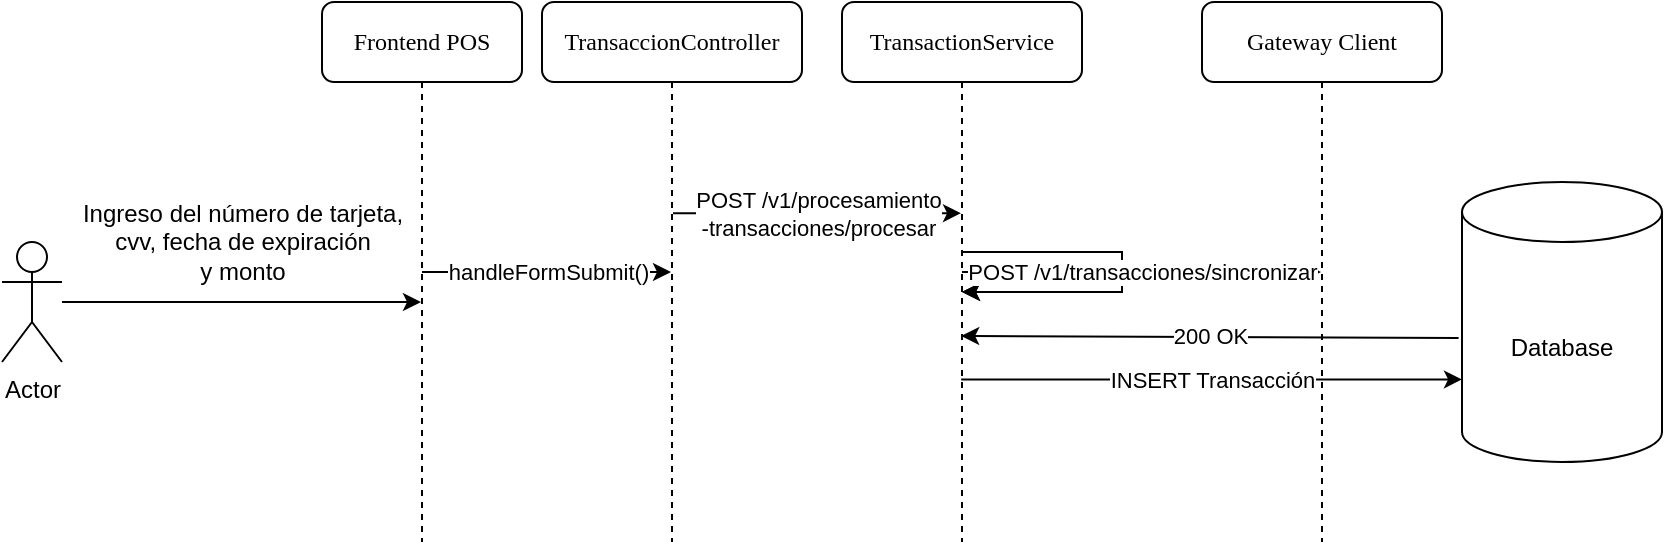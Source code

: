 <mxfile version="26.0.11">
  <diagram name="Página-1" id="tkpmx5HUAmSLAqPTgBW0">
    <mxGraphModel dx="1504" dy="354" grid="1" gridSize="10" guides="1" tooltips="1" connect="1" arrows="1" fold="1" page="1" pageScale="1" pageWidth="827" pageHeight="1169" math="0" shadow="0">
      <root>
        <mxCell id="0" />
        <mxCell id="1" parent="0" />
        <mxCell id="FrontendPOS" value="Frontend POS" style="shape=umlLifeline;perimeter=lifelinePerimeter;whiteSpace=wrap;html=1;container=1;collapsible=0;recursiveResize=0;outlineConnect=0;rounded=1;shadow=0;comic=0;labelBackgroundColor=none;strokeWidth=1;fontFamily=Verdana;fontSize=12;align=center;" vertex="1" parent="1">
          <mxGeometry x="120" y="90" width="100" height="270" as="geometry" />
        </mxCell>
        <mxCell id="POSController" value="TransaccionController" style="shape=umlLifeline;perimeter=lifelinePerimeter;whiteSpace=wrap;html=1;container=1;collapsible=0;recursiveResize=0;outlineConnect=0;rounded=1;shadow=0;comic=0;labelBackgroundColor=none;strokeWidth=1;fontFamily=Verdana;fontSize=12;align=center;" vertex="1" parent="1">
          <mxGeometry x="230" y="90" width="130" height="270" as="geometry" />
        </mxCell>
        <mxCell id="TransactionService" value="TransactionService" style="shape=umlLifeline;perimeter=lifelinePerimeter;whiteSpace=wrap;html=1;container=1;collapsible=0;recursiveResize=0;outlineConnect=0;rounded=1;shadow=0;comic=0;labelBackgroundColor=none;strokeWidth=1;fontFamily=Verdana;fontSize=12;align=center;" vertex="1" parent="1">
          <mxGeometry x="380" y="90" width="120" height="270" as="geometry" />
        </mxCell>
        <mxCell id="GatewayClient" value="Gateway Client" style="shape=umlLifeline;perimeter=lifelinePerimeter;whiteSpace=wrap;html=1;container=1;collapsible=0;recursiveResize=0;outlineConnect=0;rounded=1;shadow=0;comic=0;labelBackgroundColor=none;strokeWidth=1;fontFamily=Verdana;fontSize=12;align=center;" vertex="1" parent="1">
          <mxGeometry x="560" y="90" width="120" height="270" as="geometry" />
        </mxCell>
        <mxCell id="Database" value="Database" style="shape=cylinder3;whiteSpace=wrap;html=1;boundedLbl=1;backgroundOutline=1;size=15;" vertex="1" parent="1">
          <mxGeometry x="690" y="180" width="100" height="140" as="geometry" />
        </mxCell>
        <mxCell id="FormSubmit" value="handleFormSubmit()" style="endArrow=classic;html=1;rounded=0;" edge="1" parent="1" source="FrontendPOS" target="POSController">
          <mxGeometry width="50" height="50" relative="1" as="geometry">
            <mxPoint x="130" y="159" as="sourcePoint" />
            <mxPoint x="259.5" y="159" as="targetPoint" />
          </mxGeometry>
        </mxCell>
        <mxCell id="ValidateFields" value="validarCampos()" style="endArrow=classic;html=1;rounded=0;" edge="1" parent="1" source="TransactionService" target="TransactionService">
          <mxGeometry width="50" height="50" relative="1" as="geometry" />
        </mxCell>
        <mxCell id="SaveToDB" value="INSERT Transacción" style="endArrow=classic;html=1;rounded=0;entryX=0;entryY=0.705;entryDx=0;entryDy=0;entryPerimeter=0;" edge="1" parent="1" target="Database">
          <mxGeometry width="50" height="50" relative="1" as="geometry">
            <mxPoint x="439.591" y="278.711" as="sourcePoint" />
            <mxPoint x="690" y="279" as="targetPoint" />
          </mxGeometry>
        </mxCell>
        <mxCell id="ConfirmSave" value="200 OK" style="endArrow=classic;html=1;rounded=0;exitX=-0.017;exitY=0.557;exitDx=0;exitDy=0;exitPerimeter=0;" edge="1" parent="1" source="Database">
          <mxGeometry width="50" height="50" relative="1" as="geometry">
            <mxPoint x="690" y="257" as="sourcePoint" />
            <mxPoint x="439.591" y="257" as="targetPoint" />
          </mxGeometry>
        </mxCell>
        <mxCell id="PrepareDTO" value="convertirAGatewayDTO()" style="endArrow=classic;html=1;rounded=0;" edge="1" parent="1" source="TransactionService" target="TransactionService">
          <mxGeometry width="50" height="50" relative="1" as="geometry" />
        </mxCell>
        <mxCell id="SendToGateway" value="POST /v1/transacciones/sincronizar" style="endArrow=classic;html=1;rounded=0;" edge="1" parent="1" source="TransactionService" target="GatewayClient">
          <mxGeometry width="50" height="50" relative="1" as="geometry" />
        </mxCell>
        <mxCell id="ZHiZXvCOdi1pjf9QYCbd-14" value="Actor" style="shape=umlActor;verticalLabelPosition=bottom;verticalAlign=top;html=1;outlineConnect=0;" vertex="1" parent="1">
          <mxGeometry x="-40" y="210" width="30" height="60" as="geometry" />
        </mxCell>
        <mxCell id="ZHiZXvCOdi1pjf9QYCbd-15" value="" style="endArrow=classic;html=1;rounded=0;" edge="1" parent="1" source="ZHiZXvCOdi1pjf9QYCbd-14" target="FrontendPOS">
          <mxGeometry width="50" height="50" relative="1" as="geometry">
            <mxPoint x="240" y="240" as="sourcePoint" />
            <mxPoint x="290" y="190" as="targetPoint" />
          </mxGeometry>
        </mxCell>
        <mxCell id="ZHiZXvCOdi1pjf9QYCbd-16" value="Ingreso del número de tarjeta,&lt;div&gt;cvv, fecha de expiración&lt;/div&gt;&lt;div&gt;y monto&lt;/div&gt;" style="text;html=1;align=center;verticalAlign=middle;resizable=0;points=[];autosize=1;strokeColor=none;fillColor=none;" vertex="1" parent="1">
          <mxGeometry x="-10" y="180" width="180" height="60" as="geometry" />
        </mxCell>
        <mxCell id="RequestProcessing" value="POST /v1/procesamiento&lt;div&gt;-transacciones&lt;span style=&quot;background-color: light-dark(#ffffff, var(--ge-dark-color, #121212)); color: light-dark(rgb(0, 0, 0), rgb(255, 255, 255));&quot;&gt;/procesar&lt;/span&gt;&lt;/div&gt;" style="endArrow=classic;html=1;rounded=0;exitX=0.504;exitY=0.391;exitDx=0;exitDy=0;exitPerimeter=0;" edge="1" parent="1" source="POSController" target="TransactionService">
          <mxGeometry width="50" height="50" relative="1" as="geometry">
            <mxPoint x="280.001" y="190" as="sourcePoint" />
            <mxPoint x="459.91" y="190" as="targetPoint" />
          </mxGeometry>
        </mxCell>
      </root>
    </mxGraphModel>
  </diagram>
</mxfile>
